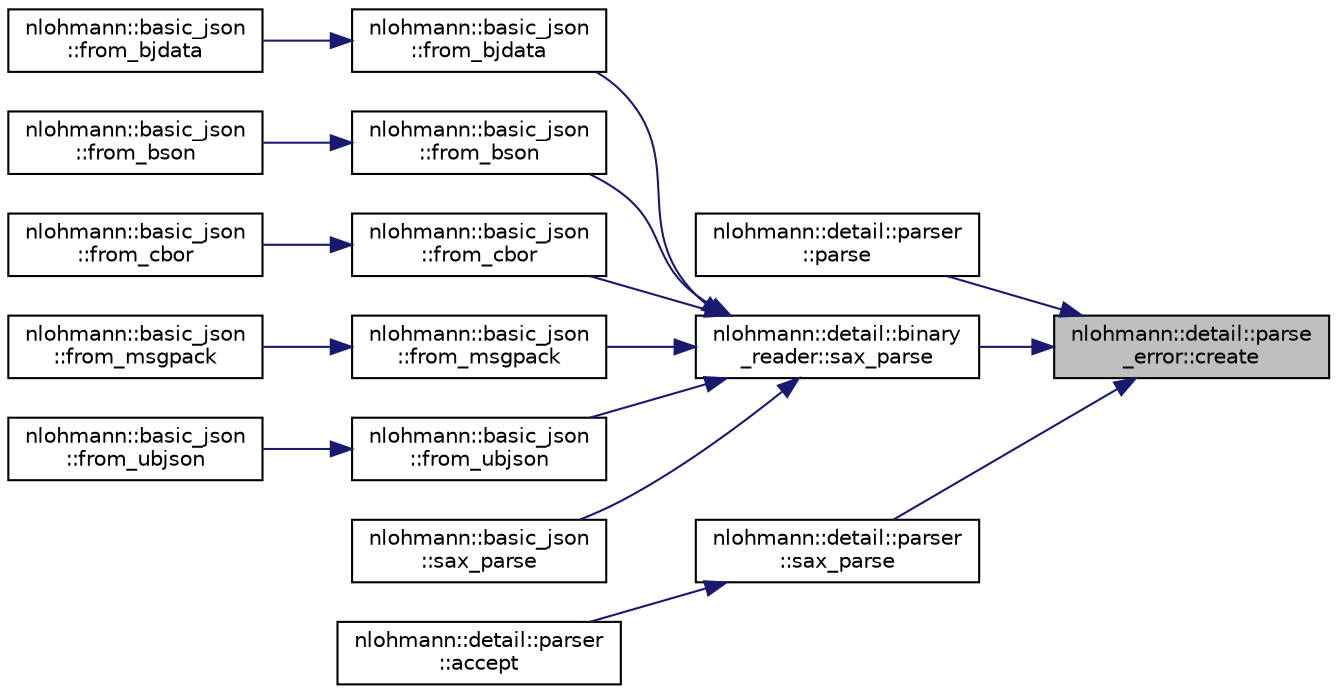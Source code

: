 digraph "nlohmann::detail::parse_error::create"
{
 // LATEX_PDF_SIZE
  edge [fontname="Helvetica",fontsize="10",labelfontname="Helvetica",labelfontsize="10"];
  node [fontname="Helvetica",fontsize="10",shape=record];
  rankdir="RL";
  Node1 [label="nlohmann::detail::parse\l_error::create",height=0.2,width=0.4,color="black", fillcolor="grey75", style="filled", fontcolor="black",tooltip="create a parse error exception"];
  Node1 -> Node2 [dir="back",color="midnightblue",fontsize="10",style="solid",fontname="Helvetica"];
  Node2 [label="nlohmann::detail::parser\l::parse",height=0.2,width=0.4,color="black", fillcolor="white", style="filled",URL="$classnlohmann_1_1detail_1_1parser.html#a75fb9145ea85f1ad9cc14f61981e1111",tooltip="public parser interface"];
  Node1 -> Node3 [dir="back",color="midnightblue",fontsize="10",style="solid",fontname="Helvetica"];
  Node3 [label="nlohmann::detail::binary\l_reader::sax_parse",height=0.2,width=0.4,color="black", fillcolor="white", style="filled",URL="$classnlohmann_1_1detail_1_1binary__reader.html#ab4afd9ee276bbb15a0f898061aad94dd",tooltip=" "];
  Node3 -> Node4 [dir="back",color="midnightblue",fontsize="10",style="solid",fontname="Helvetica"];
  Node4 [label="nlohmann::basic_json\l::from_bjdata",height=0.2,width=0.4,color="black", fillcolor="white", style="filled",URL="$classnlohmann_1_1basic__json.html#a42501aa335b8370a3ed12580c78ee45b",tooltip="create a JSON value from an input in BJData format"];
  Node4 -> Node5 [dir="back",color="midnightblue",fontsize="10",style="solid",fontname="Helvetica"];
  Node5 [label="nlohmann::basic_json\l::from_bjdata",height=0.2,width=0.4,color="black", fillcolor="white", style="filled",URL="$classnlohmann_1_1basic__json.html#a0a12b21c993c57c160936b2581b7a5d7",tooltip=" "];
  Node3 -> Node6 [dir="back",color="midnightblue",fontsize="10",style="solid",fontname="Helvetica"];
  Node6 [label="nlohmann::basic_json\l::from_bson",height=0.2,width=0.4,color="black", fillcolor="white", style="filled",URL="$classnlohmann_1_1basic__json.html#a4e02793f2691aa29ab7cb69fddafbf5c",tooltip="create a JSON value from an input in BSON format"];
  Node6 -> Node7 [dir="back",color="midnightblue",fontsize="10",style="solid",fontname="Helvetica"];
  Node7 [label="nlohmann::basic_json\l::from_bson",height=0.2,width=0.4,color="black", fillcolor="white", style="filled",URL="$classnlohmann_1_1basic__json.html#ae2612581e4788ddffc2f45d5e4cc04fc",tooltip=" "];
  Node3 -> Node8 [dir="back",color="midnightblue",fontsize="10",style="solid",fontname="Helvetica"];
  Node8 [label="nlohmann::basic_json\l::from_cbor",height=0.2,width=0.4,color="black", fillcolor="white", style="filled",URL="$classnlohmann_1_1basic__json.html#a44dd5635fb2da4710f6cd6e42b72773f",tooltip="create a JSON value from an input in CBOR format"];
  Node8 -> Node9 [dir="back",color="midnightblue",fontsize="10",style="solid",fontname="Helvetica"];
  Node9 [label="nlohmann::basic_json\l::from_cbor",height=0.2,width=0.4,color="black", fillcolor="white", style="filled",URL="$classnlohmann_1_1basic__json.html#a188755c8cda27e2afb03c016c14125d8",tooltip=" "];
  Node3 -> Node10 [dir="back",color="midnightblue",fontsize="10",style="solid",fontname="Helvetica"];
  Node10 [label="nlohmann::basic_json\l::from_msgpack",height=0.2,width=0.4,color="black", fillcolor="white", style="filled",URL="$classnlohmann_1_1basic__json.html#adbcab52fca1e25b3311ef14e71a57590",tooltip="create a JSON value from an input in MessagePack format"];
  Node10 -> Node11 [dir="back",color="midnightblue",fontsize="10",style="solid",fontname="Helvetica"];
  Node11 [label="nlohmann::basic_json\l::from_msgpack",height=0.2,width=0.4,color="black", fillcolor="white", style="filled",URL="$classnlohmann_1_1basic__json.html#a0d69d3102639759d5202a6f764760d23",tooltip=" "];
  Node3 -> Node12 [dir="back",color="midnightblue",fontsize="10",style="solid",fontname="Helvetica"];
  Node12 [label="nlohmann::basic_json\l::from_ubjson",height=0.2,width=0.4,color="black", fillcolor="white", style="filled",URL="$classnlohmann_1_1basic__json.html#aa81f62db69978b90ff701f05c72e03a7",tooltip="create a JSON value from an input in UBJSON format"];
  Node12 -> Node13 [dir="back",color="midnightblue",fontsize="10",style="solid",fontname="Helvetica"];
  Node13 [label="nlohmann::basic_json\l::from_ubjson",height=0.2,width=0.4,color="black", fillcolor="white", style="filled",URL="$classnlohmann_1_1basic__json.html#ab6eeda23c34cee79d8d72f1a8691a8de",tooltip=" "];
  Node3 -> Node14 [dir="back",color="midnightblue",fontsize="10",style="solid",fontname="Helvetica"];
  Node14 [label="nlohmann::basic_json\l::sax_parse",height=0.2,width=0.4,color="black", fillcolor="white", style="filled",URL="$classnlohmann_1_1basic__json.html#a12b382c6407da5543827ce4b24bb5008",tooltip="generate SAX events"];
  Node1 -> Node15 [dir="back",color="midnightblue",fontsize="10",style="solid",fontname="Helvetica"];
  Node15 [label="nlohmann::detail::parser\l::sax_parse",height=0.2,width=0.4,color="black", fillcolor="white", style="filled",URL="$classnlohmann_1_1detail_1_1parser.html#a073b8313a5194aac3a7d5da0d935788c",tooltip=" "];
  Node15 -> Node16 [dir="back",color="midnightblue",fontsize="10",style="solid",fontname="Helvetica"];
  Node16 [label="nlohmann::detail::parser\l::accept",height=0.2,width=0.4,color="black", fillcolor="white", style="filled",URL="$classnlohmann_1_1detail_1_1parser.html#a39784a586867c05388cb0adca0fd72b5",tooltip="public accept interface"];
}
